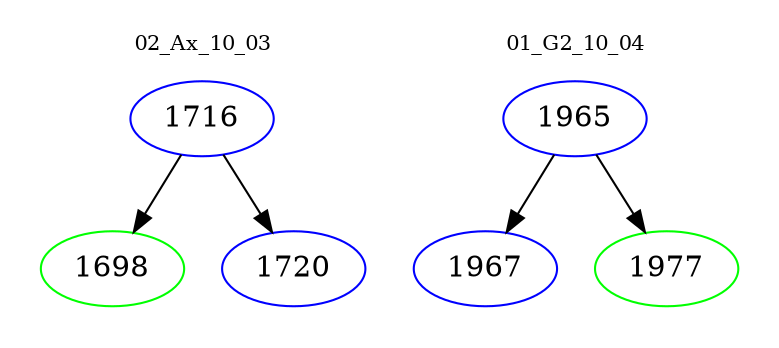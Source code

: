 digraph{
subgraph cluster_0 {
color = white
label = "02_Ax_10_03";
fontsize=10;
T0_1716 [label="1716", color="blue"]
T0_1716 -> T0_1698 [color="black"]
T0_1698 [label="1698", color="green"]
T0_1716 -> T0_1720 [color="black"]
T0_1720 [label="1720", color="blue"]
}
subgraph cluster_1 {
color = white
label = "01_G2_10_04";
fontsize=10;
T1_1965 [label="1965", color="blue"]
T1_1965 -> T1_1967 [color="black"]
T1_1967 [label="1967", color="blue"]
T1_1965 -> T1_1977 [color="black"]
T1_1977 [label="1977", color="green"]
}
}
